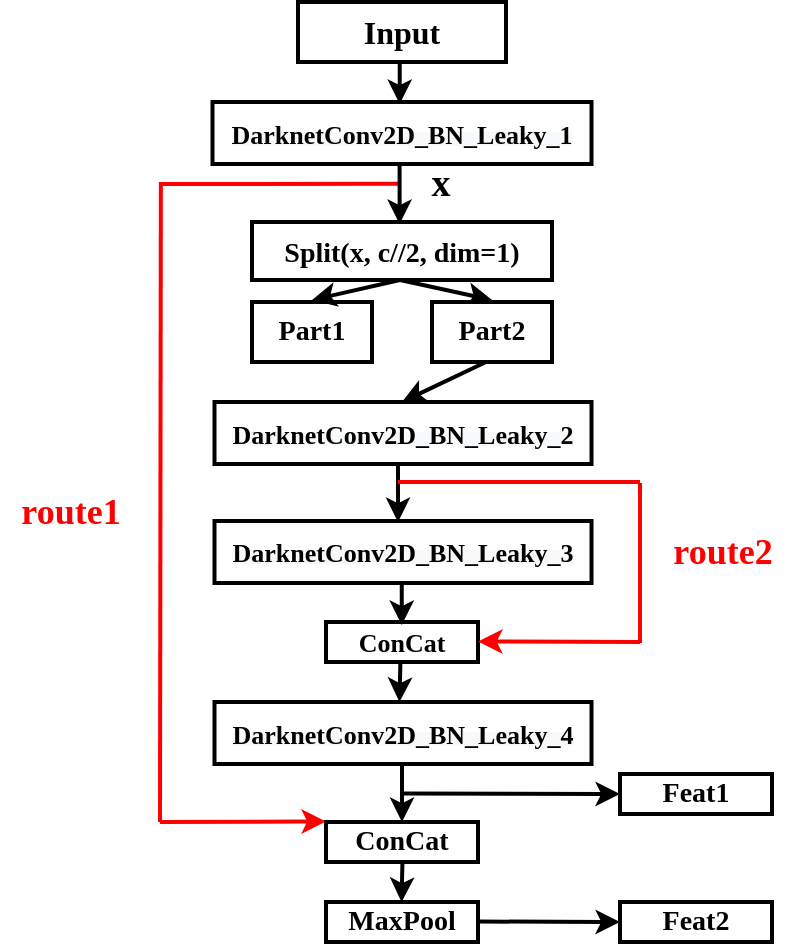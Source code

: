 <mxfile version="14.7.0" type="github">
  <diagram id="XTZovbi7HOjRICIGSqNF" name="第 1 页">
    <mxGraphModel dx="1422" dy="800" grid="1" gridSize="10" guides="1" tooltips="1" connect="1" arrows="1" fold="1" page="1" pageScale="1" pageWidth="827" pageHeight="1169" math="0" shadow="0">
      <root>
        <mxCell id="0" />
        <mxCell id="1" parent="0" />
        <mxCell id="q7BljXFhIfi4pyyEKuzE-1" value="&lt;font style=&quot;font-size: 16px&quot; face=&quot;Times New Roman&quot;&gt;&lt;span&gt;Input&lt;/span&gt;&lt;/font&gt;" style="rounded=0;whiteSpace=wrap;html=1;strokeWidth=2;fontStyle=1" parent="1" vertex="1">
          <mxGeometry x="369" y="120" width="104" height="30" as="geometry" />
        </mxCell>
        <mxCell id="q7BljXFhIfi4pyyEKuzE-3" value="" style="endArrow=classic;html=1;strokeWidth=2;fontStyle=1" parent="1" edge="1">
          <mxGeometry width="50" height="50" relative="1" as="geometry">
            <mxPoint x="419.86" y="150" as="sourcePoint" />
            <mxPoint x="419.86" y="171" as="targetPoint" />
          </mxGeometry>
        </mxCell>
        <mxCell id="q7BljXFhIfi4pyyEKuzE-5" value="&lt;span style=&quot;font-size: 14px&quot;&gt;&lt;span&gt;&lt;font face=&quot;Times New Roman&quot;&gt;Split(x, c//2, dim=1)&lt;/font&gt;&lt;/span&gt;&lt;/span&gt;" style="rounded=0;whiteSpace=wrap;html=1;strokeWidth=2;fontStyle=1" parent="1" vertex="1">
          <mxGeometry x="346" y="230" width="150" height="29" as="geometry" />
        </mxCell>
        <mxCell id="q7BljXFhIfi4pyyEKuzE-8" value="&lt;font style=&quot;font-size: 19px&quot; face=&quot;Times New Roman&quot;&gt;x&lt;/font&gt;" style="text;html=1;resizable=0;autosize=1;align=center;verticalAlign=middle;points=[];fillColor=none;strokeColor=none;rounded=0;strokeWidth=2;fontStyle=1" parent="1" vertex="1">
          <mxGeometry x="425" y="201" width="30" height="20" as="geometry" />
        </mxCell>
        <mxCell id="q7BljXFhIfi4pyyEKuzE-9" value="" style="endArrow=none;html=1;strokeWidth=2;fontStyle=1;strokeColor=#FF0000;" parent="1" edge="1">
          <mxGeometry width="50" height="50" relative="1" as="geometry">
            <mxPoint x="300" y="211" as="sourcePoint" />
            <mxPoint x="420" y="210.92" as="targetPoint" />
          </mxGeometry>
        </mxCell>
        <mxCell id="q7BljXFhIfi4pyyEKuzE-10" value="&lt;font style=&quot;font-size: 14px&quot; face=&quot;Times New Roman&quot;&gt;&lt;span&gt;Part1&lt;/span&gt;&lt;/font&gt;" style="rounded=0;whiteSpace=wrap;html=1;strokeWidth=2;fontStyle=1" parent="1" vertex="1">
          <mxGeometry x="346" y="270" width="60" height="30" as="geometry" />
        </mxCell>
        <mxCell id="q7BljXFhIfi4pyyEKuzE-15" value="" style="endArrow=classic;html=1;strokeWidth=2;fontStyle=1" parent="1" edge="1">
          <mxGeometry width="50" height="50" relative="1" as="geometry">
            <mxPoint x="420" y="259" as="sourcePoint" />
            <mxPoint x="466" y="269" as="targetPoint" />
          </mxGeometry>
        </mxCell>
        <mxCell id="q7BljXFhIfi4pyyEKuzE-16" value="" style="endArrow=classic;html=1;strokeWidth=2;fontStyle=1" parent="1" edge="1">
          <mxGeometry width="50" height="50" relative="1" as="geometry">
            <mxPoint x="420" y="259" as="sourcePoint" />
            <mxPoint x="376" y="269" as="targetPoint" />
          </mxGeometry>
        </mxCell>
        <mxCell id="q7BljXFhIfi4pyyEKuzE-18" value="" style="endArrow=classic;html=1;strokeWidth=2;fontStyle=1" parent="1" edge="1">
          <mxGeometry width="50" height="50" relative="1" as="geometry">
            <mxPoint x="419.8" y="201" as="sourcePoint" />
            <mxPoint x="419.8" y="231" as="targetPoint" />
          </mxGeometry>
        </mxCell>
        <mxCell id="q7BljXFhIfi4pyyEKuzE-20" value="" style="endArrow=classic;html=1;exitX=0.5;exitY=1;exitDx=0;exitDy=0;strokeWidth=2;fontStyle=1" parent="1" edge="1">
          <mxGeometry width="50" height="50" relative="1" as="geometry">
            <mxPoint x="463" y="300" as="sourcePoint" />
            <mxPoint x="421" y="320" as="targetPoint" />
          </mxGeometry>
        </mxCell>
        <mxCell id="q7BljXFhIfi4pyyEKuzE-21" value="" style="endArrow=classic;html=1;strokeWidth=2;fontStyle=1" parent="1" edge="1">
          <mxGeometry width="50" height="50" relative="1" as="geometry">
            <mxPoint x="419" y="350" as="sourcePoint" />
            <mxPoint x="419" y="380" as="targetPoint" />
          </mxGeometry>
        </mxCell>
        <mxCell id="q7BljXFhIfi4pyyEKuzE-22" value="" style="endArrow=none;html=1;strokeWidth=2;fontStyle=1;strokeColor=#FF0000;" parent="1" edge="1">
          <mxGeometry width="50" height="50" relative="1" as="geometry">
            <mxPoint x="419" y="360" as="sourcePoint" />
            <mxPoint x="540" y="360" as="targetPoint" />
          </mxGeometry>
        </mxCell>
        <mxCell id="q7BljXFhIfi4pyyEKuzE-24" value="&lt;font face=&quot;Times New Roman&quot; style=&quot;font-size: 18px&quot; color=&quot;#ff0000&quot;&gt;route1&lt;/font&gt;" style="text;html=1;resizable=0;autosize=1;align=center;verticalAlign=middle;points=[];fillColor=none;strokeColor=none;rounded=0;strokeWidth=2;fontStyle=1" parent="1" vertex="1">
          <mxGeometry x="220" y="365" width="70" height="20" as="geometry" />
        </mxCell>
        <mxCell id="q7BljXFhIfi4pyyEKuzE-27" value="&lt;font face=&quot;Times New Roman&quot; size=&quot;1&quot;&gt;&lt;span style=&quot;font-size: 13px&quot;&gt;ConCat&lt;/span&gt;&lt;/font&gt;" style="rounded=0;whiteSpace=wrap;html=1;strokeWidth=2;fontStyle=1" parent="1" vertex="1">
          <mxGeometry x="383" y="430" width="76" height="20" as="geometry" />
        </mxCell>
        <mxCell id="q7BljXFhIfi4pyyEKuzE-28" value="" style="endArrow=none;html=1;strokeWidth=2;fontStyle=1;strokeColor=#FF0000;" parent="1" edge="1">
          <mxGeometry width="50" height="50" relative="1" as="geometry">
            <mxPoint x="540" y="440.5" as="sourcePoint" />
            <mxPoint x="540" y="360.5" as="targetPoint" />
          </mxGeometry>
        </mxCell>
        <mxCell id="q7BljXFhIfi4pyyEKuzE-29" value="" style="endArrow=classic;html=1;strokeWidth=2;fontStyle=1;strokeColor=#FF0000;" parent="1" edge="1">
          <mxGeometry width="50" height="50" relative="1" as="geometry">
            <mxPoint x="300" y="530" as="sourcePoint" />
            <mxPoint x="383" y="529.71" as="targetPoint" />
            <Array as="points">
              <mxPoint x="383" y="529.71" />
            </Array>
          </mxGeometry>
        </mxCell>
        <mxCell id="q7BljXFhIfi4pyyEKuzE-32" value="" style="endArrow=classic;html=1;strokeWidth=2;fontStyle=1" parent="1" edge="1">
          <mxGeometry width="50" height="50" relative="1" as="geometry">
            <mxPoint x="420.19" y="450" as="sourcePoint" />
            <mxPoint x="419.76" y="470" as="targetPoint" />
          </mxGeometry>
        </mxCell>
        <mxCell id="q7BljXFhIfi4pyyEKuzE-33" value="" style="endArrow=classic;html=1;entryX=0.5;entryY=0;entryDx=0;entryDy=0;strokeWidth=2;fontStyle=1" parent="1" target="q7BljXFhIfi4pyyEKuzE-34" edge="1">
          <mxGeometry width="50" height="50" relative="1" as="geometry">
            <mxPoint x="421" y="500" as="sourcePoint" />
            <mxPoint x="421" y="520" as="targetPoint" />
          </mxGeometry>
        </mxCell>
        <mxCell id="q7BljXFhIfi4pyyEKuzE-34" value="&lt;font face=&quot;Times New Roman&quot; size=&quot;1&quot;&gt;&lt;span style=&quot;font-size: 14px&quot;&gt;ConCat&lt;/span&gt;&lt;/font&gt;" style="rounded=0;whiteSpace=wrap;html=1;strokeWidth=2;fontStyle=1" parent="1" vertex="1">
          <mxGeometry x="383" y="530" width="76" height="20" as="geometry" />
        </mxCell>
        <mxCell id="q7BljXFhIfi4pyyEKuzE-35" value="" style="endArrow=none;html=1;strokeWidth=2;fontStyle=1;fontColor=#FF0000;strokeColor=#FF0000;" parent="1" edge="1">
          <mxGeometry width="50" height="50" relative="1" as="geometry">
            <mxPoint x="300" y="530" as="sourcePoint" />
            <mxPoint x="300.43" y="210" as="targetPoint" />
          </mxGeometry>
        </mxCell>
        <mxCell id="q7BljXFhIfi4pyyEKuzE-36" value="" style="endArrow=classic;html=1;strokeWidth=2;fontStyle=1;strokeColor=#FF0000;" parent="1" edge="1">
          <mxGeometry width="50" height="50" relative="1" as="geometry">
            <mxPoint x="540" y="440" as="sourcePoint" />
            <mxPoint x="459" y="439.76" as="targetPoint" />
          </mxGeometry>
        </mxCell>
        <mxCell id="q7BljXFhIfi4pyyEKuzE-37" value="&lt;font face=&quot;Times New Roman&quot; style=&quot;font-size: 18px&quot; color=&quot;#ff0000&quot;&gt;route2&lt;/font&gt;" style="text;html=1;resizable=0;autosize=1;align=center;verticalAlign=middle;points=[];fillColor=none;strokeColor=none;rounded=0;strokeWidth=2;fontStyle=1" parent="1" vertex="1">
          <mxGeometry x="546" y="385" width="70" height="20" as="geometry" />
        </mxCell>
        <mxCell id="q7BljXFhIfi4pyyEKuzE-39" value="&lt;font style=&quot;font-size: 14px&quot; face=&quot;Times New Roman&quot;&gt;&lt;span&gt;MaxPool&lt;/span&gt;&lt;/font&gt;" style="rounded=0;whiteSpace=wrap;html=1;strokeWidth=2;fontStyle=1" parent="1" vertex="1">
          <mxGeometry x="383" y="570" width="76" height="20" as="geometry" />
        </mxCell>
        <mxCell id="q7BljXFhIfi4pyyEKuzE-40" value="" style="endArrow=classic;html=1;strokeWidth=2;fontStyle=1" parent="1" edge="1">
          <mxGeometry width="50" height="50" relative="1" as="geometry">
            <mxPoint x="421.22" y="550" as="sourcePoint" />
            <mxPoint x="420.79" y="570" as="targetPoint" />
          </mxGeometry>
        </mxCell>
        <mxCell id="q7BljXFhIfi4pyyEKuzE-41" value="" style="endArrow=classic;html=1;entryX=0;entryY=0.5;entryDx=0;entryDy=0;strokeWidth=2;fontStyle=1" parent="1" target="q7BljXFhIfi4pyyEKuzE-43" edge="1">
          <mxGeometry width="50" height="50" relative="1" as="geometry">
            <mxPoint x="459" y="579.76" as="sourcePoint" />
            <mxPoint x="509" y="580.1" as="targetPoint" />
          </mxGeometry>
        </mxCell>
        <mxCell id="q7BljXFhIfi4pyyEKuzE-42" value="&lt;font style=&quot;font-size: 14px&quot; face=&quot;Times New Roman&quot;&gt;&lt;span&gt;Feat1&lt;/span&gt;&lt;/font&gt;" style="rounded=0;whiteSpace=wrap;html=1;strokeWidth=2;fontStyle=1" parent="1" vertex="1">
          <mxGeometry x="530" y="506" width="76" height="20" as="geometry" />
        </mxCell>
        <mxCell id="q7BljXFhIfi4pyyEKuzE-43" value="&lt;font style=&quot;font-size: 14px&quot; face=&quot;Times New Roman&quot;&gt;&lt;span&gt;Feat2&lt;/span&gt;&lt;/font&gt;" style="rounded=0;whiteSpace=wrap;html=1;strokeWidth=2;fontStyle=1" parent="1" vertex="1">
          <mxGeometry x="530" y="570" width="76" height="20" as="geometry" />
        </mxCell>
        <mxCell id="o187VxxrP4enBbEVi_he-1" value="&lt;span style=&quot;color: rgb(0 , 0 , 0) ; font-style: normal ; letter-spacing: normal ; text-align: center ; text-indent: 0px ; text-transform: none ; word-spacing: 0px ; background-color: rgb(248 , 249 , 250) ; display: inline ; float: none&quot;&gt;&lt;font face=&quot;Times New Roman&quot; size=&quot;1&quot;&gt;&lt;span style=&quot;font-size: 13px&quot;&gt;DarknetConv2D_BN_Leaky_1&lt;/span&gt;&lt;/font&gt;&lt;/span&gt;" style="rounded=0;whiteSpace=wrap;html=1;strokeWidth=2;fontSize=7;fontStyle=1" parent="1" vertex="1">
          <mxGeometry x="326.25" y="170" width="189.5" height="31" as="geometry" />
        </mxCell>
        <mxCell id="o187VxxrP4enBbEVi_he-2" value="&lt;span style=&quot;color: rgb(0 , 0 , 0) ; font-style: normal ; letter-spacing: normal ; text-align: center ; text-indent: 0px ; text-transform: none ; word-spacing: 0px ; background-color: rgb(248 , 249 , 250) ; display: inline ; float: none&quot;&gt;&lt;font face=&quot;Times New Roman&quot; size=&quot;1&quot;&gt;&lt;span style=&quot;font-size: 13px&quot;&gt;DarknetConv2D_BN_Leaky_2&lt;/span&gt;&lt;/font&gt;&lt;/span&gt;" style="rounded=0;whiteSpace=wrap;html=1;strokeWidth=2;fontSize=7;fontStyle=1" parent="1" vertex="1">
          <mxGeometry x="327.25" y="320" width="188.5" height="31" as="geometry" />
        </mxCell>
        <mxCell id="o187VxxrP4enBbEVi_he-3" value="&lt;span style=&quot;color: rgb(0 , 0 , 0) ; font-style: normal ; letter-spacing: normal ; text-align: center ; text-indent: 0px ; text-transform: none ; word-spacing: 0px ; background-color: rgb(248 , 249 , 250) ; display: inline ; float: none&quot;&gt;&lt;font face=&quot;Times New Roman&quot; size=&quot;1&quot;&gt;&lt;span style=&quot;font-size: 13px&quot;&gt;DarknetConv2D_BN_Leaky_3&lt;/span&gt;&lt;/font&gt;&lt;/span&gt;" style="rounded=0;whiteSpace=wrap;html=1;strokeWidth=2;fontSize=7;fontStyle=1" parent="1" vertex="1">
          <mxGeometry x="327.25" y="379.5" width="188.5" height="31" as="geometry" />
        </mxCell>
        <mxCell id="o187VxxrP4enBbEVi_he-4" value="&lt;span style=&quot;color: rgb(0 , 0 , 0) ; font-style: normal ; letter-spacing: normal ; text-align: center ; text-indent: 0px ; text-transform: none ; word-spacing: 0px ; background-color: rgb(248 , 249 , 250) ; display: inline ; float: none&quot;&gt;&lt;font face=&quot;Times New Roman&quot; size=&quot;1&quot;&gt;&lt;span style=&quot;font-size: 13px&quot;&gt;DarknetConv2D_BN_Leaky_4&lt;/span&gt;&lt;/font&gt;&lt;/span&gt;" style="rounded=0;whiteSpace=wrap;html=1;strokeWidth=2;fontSize=7;fontStyle=1" parent="1" vertex="1">
          <mxGeometry x="327.25" y="470" width="188.5" height="31" as="geometry" />
        </mxCell>
        <mxCell id="o187VxxrP4enBbEVi_he-5" value="&lt;font style=&quot;font-size: 14px&quot; face=&quot;Times New Roman&quot;&gt;&lt;span&gt;Part2&lt;/span&gt;&lt;/font&gt;" style="rounded=0;whiteSpace=wrap;html=1;strokeWidth=2;fontStyle=1" parent="1" vertex="1">
          <mxGeometry x="436" y="270" width="60" height="30" as="geometry" />
        </mxCell>
        <mxCell id="o187VxxrP4enBbEVi_he-6" value="" style="endArrow=classic;html=1;strokeWidth=2;fontStyle=1" parent="1" edge="1">
          <mxGeometry width="50" height="50" relative="1" as="geometry">
            <mxPoint x="420.88" y="410.5" as="sourcePoint" />
            <mxPoint x="420.88" y="431.5" as="targetPoint" />
          </mxGeometry>
        </mxCell>
        <mxCell id="o187VxxrP4enBbEVi_he-7" value="" style="endArrow=classic;html=1;entryX=0;entryY=0.5;entryDx=0;entryDy=0;strokeWidth=2;fontStyle=1" parent="1" target="q7BljXFhIfi4pyyEKuzE-42" edge="1">
          <mxGeometry width="50" height="50" relative="1" as="geometry">
            <mxPoint x="421" y="515.76" as="sourcePoint" />
            <mxPoint x="526" y="516" as="targetPoint" />
          </mxGeometry>
        </mxCell>
      </root>
    </mxGraphModel>
  </diagram>
</mxfile>
